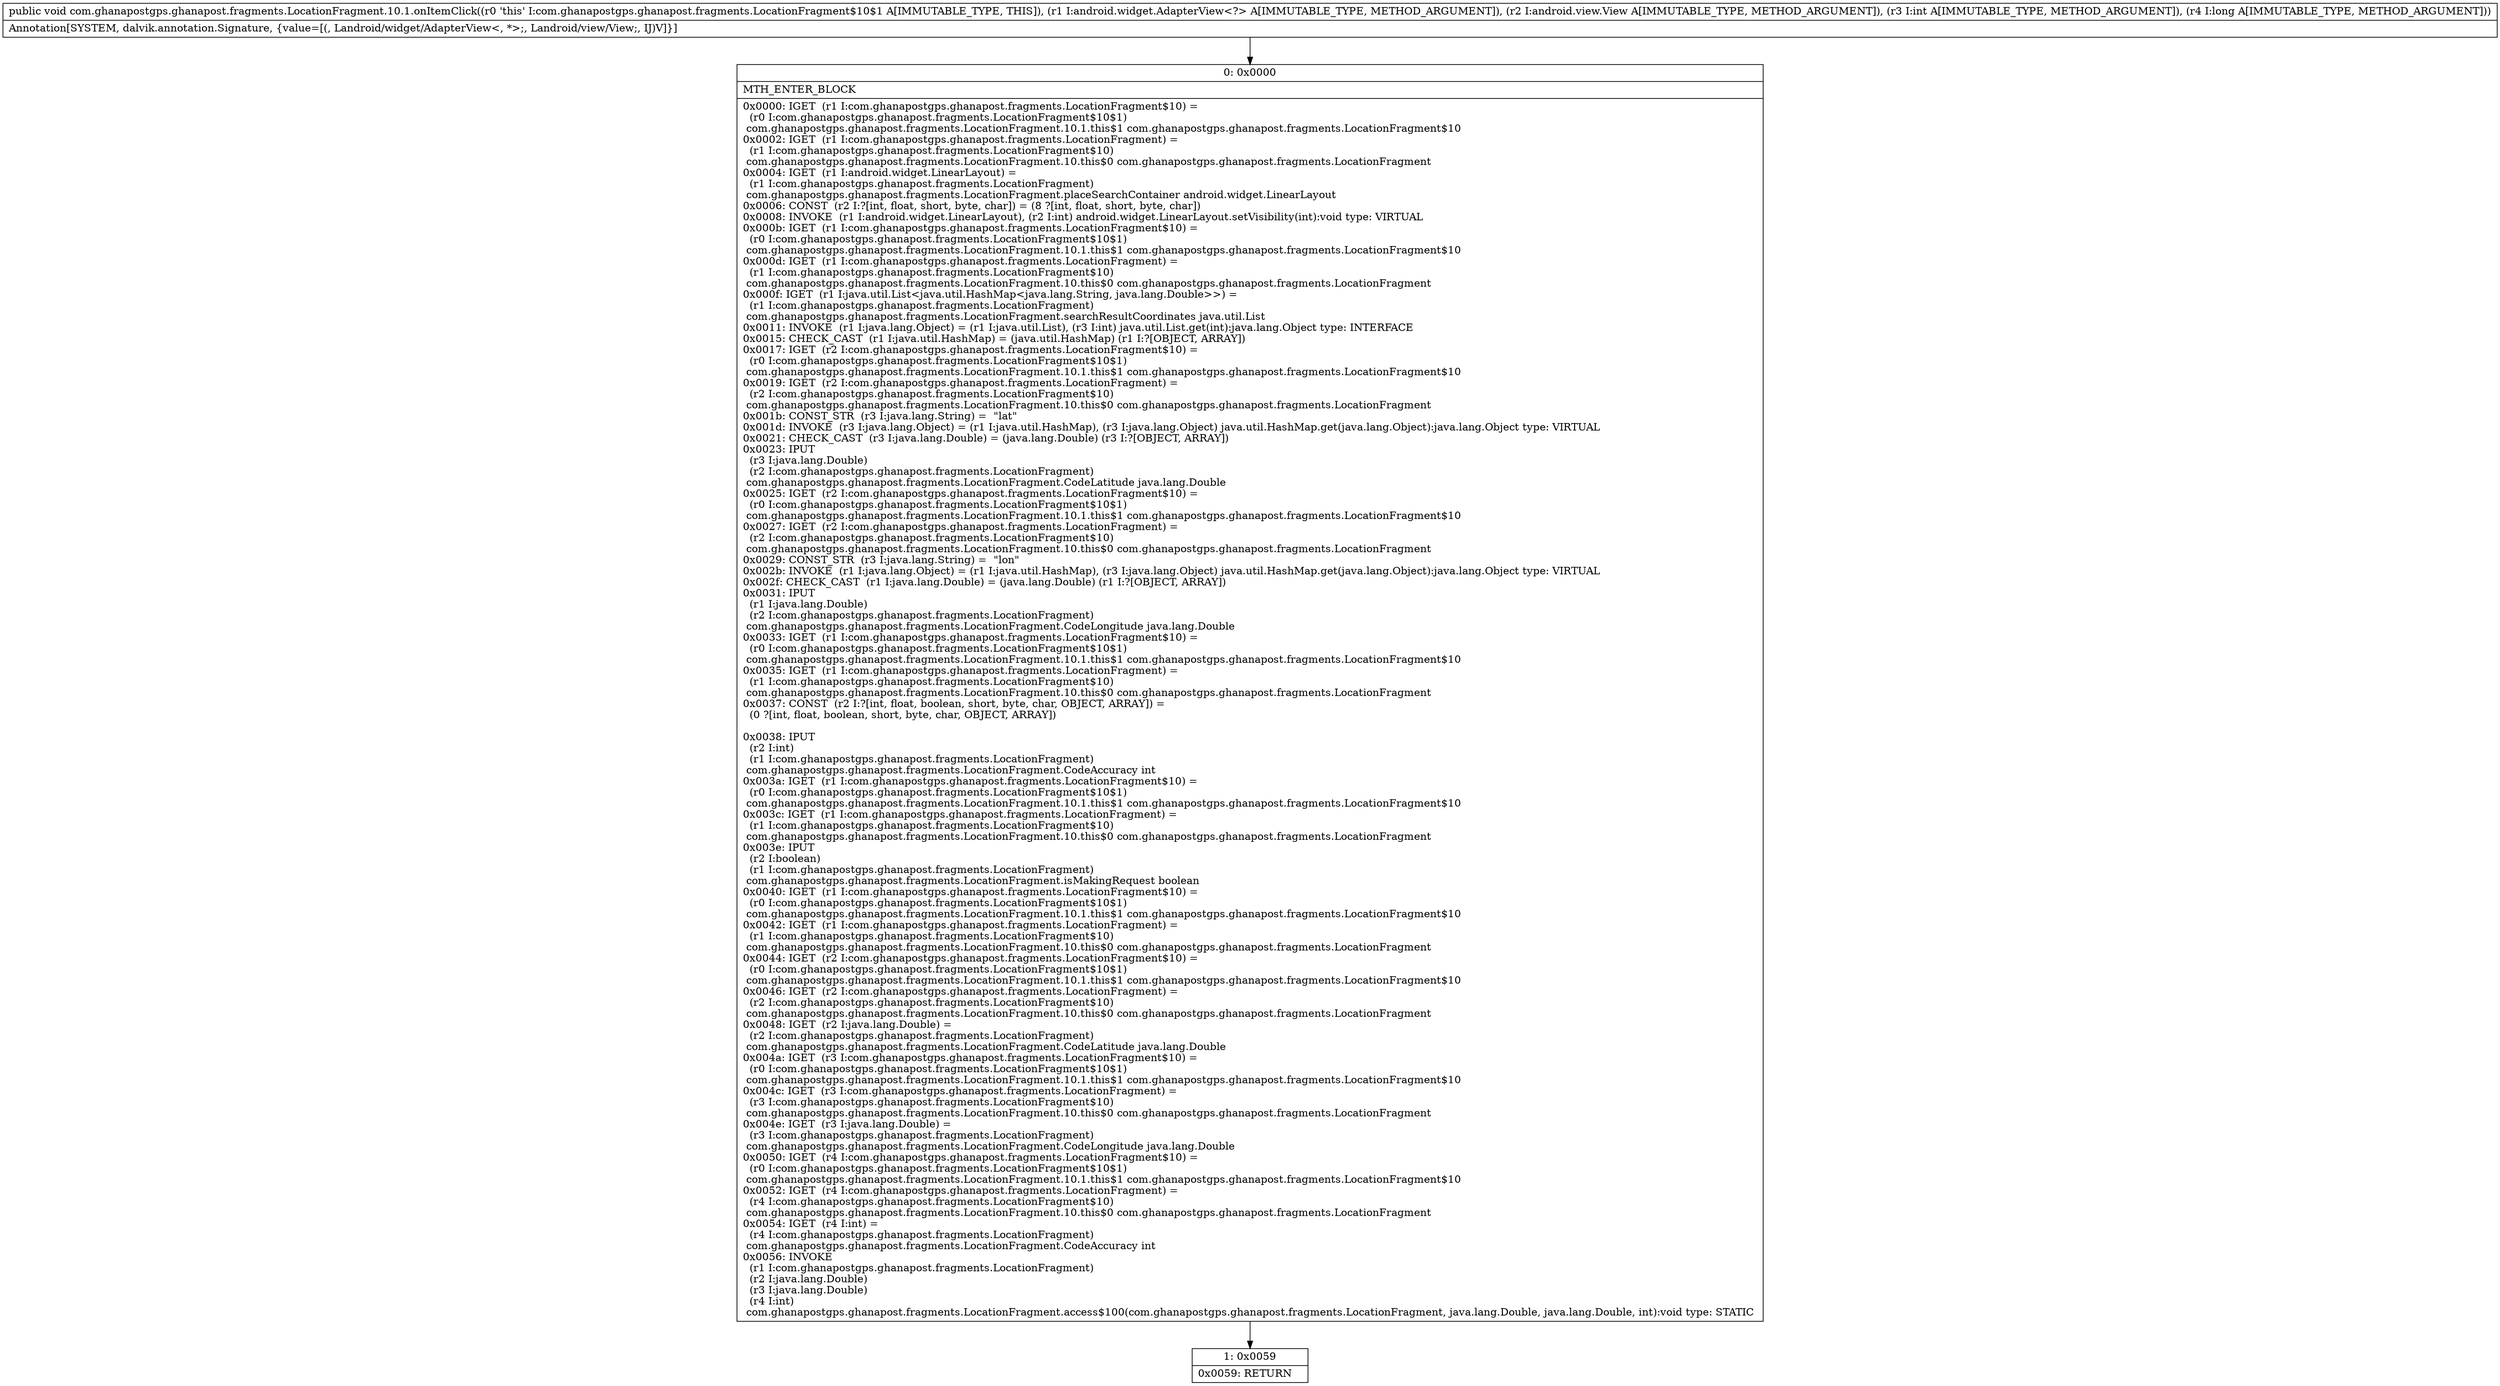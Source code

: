 digraph "CFG forcom.ghanapostgps.ghanapost.fragments.LocationFragment.10.1.onItemClick(Landroid\/widget\/AdapterView;Landroid\/view\/View;IJ)V" {
Node_0 [shape=record,label="{0\:\ 0x0000|MTH_ENTER_BLOCK\l|0x0000: IGET  (r1 I:com.ghanapostgps.ghanapost.fragments.LocationFragment$10) = \l  (r0 I:com.ghanapostgps.ghanapost.fragments.LocationFragment$10$1)\l com.ghanapostgps.ghanapost.fragments.LocationFragment.10.1.this$1 com.ghanapostgps.ghanapost.fragments.LocationFragment$10 \l0x0002: IGET  (r1 I:com.ghanapostgps.ghanapost.fragments.LocationFragment) = \l  (r1 I:com.ghanapostgps.ghanapost.fragments.LocationFragment$10)\l com.ghanapostgps.ghanapost.fragments.LocationFragment.10.this$0 com.ghanapostgps.ghanapost.fragments.LocationFragment \l0x0004: IGET  (r1 I:android.widget.LinearLayout) = \l  (r1 I:com.ghanapostgps.ghanapost.fragments.LocationFragment)\l com.ghanapostgps.ghanapost.fragments.LocationFragment.placeSearchContainer android.widget.LinearLayout \l0x0006: CONST  (r2 I:?[int, float, short, byte, char]) = (8 ?[int, float, short, byte, char]) \l0x0008: INVOKE  (r1 I:android.widget.LinearLayout), (r2 I:int) android.widget.LinearLayout.setVisibility(int):void type: VIRTUAL \l0x000b: IGET  (r1 I:com.ghanapostgps.ghanapost.fragments.LocationFragment$10) = \l  (r0 I:com.ghanapostgps.ghanapost.fragments.LocationFragment$10$1)\l com.ghanapostgps.ghanapost.fragments.LocationFragment.10.1.this$1 com.ghanapostgps.ghanapost.fragments.LocationFragment$10 \l0x000d: IGET  (r1 I:com.ghanapostgps.ghanapost.fragments.LocationFragment) = \l  (r1 I:com.ghanapostgps.ghanapost.fragments.LocationFragment$10)\l com.ghanapostgps.ghanapost.fragments.LocationFragment.10.this$0 com.ghanapostgps.ghanapost.fragments.LocationFragment \l0x000f: IGET  (r1 I:java.util.List\<java.util.HashMap\<java.lang.String, java.lang.Double\>\>) = \l  (r1 I:com.ghanapostgps.ghanapost.fragments.LocationFragment)\l com.ghanapostgps.ghanapost.fragments.LocationFragment.searchResultCoordinates java.util.List \l0x0011: INVOKE  (r1 I:java.lang.Object) = (r1 I:java.util.List), (r3 I:int) java.util.List.get(int):java.lang.Object type: INTERFACE \l0x0015: CHECK_CAST  (r1 I:java.util.HashMap) = (java.util.HashMap) (r1 I:?[OBJECT, ARRAY]) \l0x0017: IGET  (r2 I:com.ghanapostgps.ghanapost.fragments.LocationFragment$10) = \l  (r0 I:com.ghanapostgps.ghanapost.fragments.LocationFragment$10$1)\l com.ghanapostgps.ghanapost.fragments.LocationFragment.10.1.this$1 com.ghanapostgps.ghanapost.fragments.LocationFragment$10 \l0x0019: IGET  (r2 I:com.ghanapostgps.ghanapost.fragments.LocationFragment) = \l  (r2 I:com.ghanapostgps.ghanapost.fragments.LocationFragment$10)\l com.ghanapostgps.ghanapost.fragments.LocationFragment.10.this$0 com.ghanapostgps.ghanapost.fragments.LocationFragment \l0x001b: CONST_STR  (r3 I:java.lang.String) =  \"lat\" \l0x001d: INVOKE  (r3 I:java.lang.Object) = (r1 I:java.util.HashMap), (r3 I:java.lang.Object) java.util.HashMap.get(java.lang.Object):java.lang.Object type: VIRTUAL \l0x0021: CHECK_CAST  (r3 I:java.lang.Double) = (java.lang.Double) (r3 I:?[OBJECT, ARRAY]) \l0x0023: IPUT  \l  (r3 I:java.lang.Double)\l  (r2 I:com.ghanapostgps.ghanapost.fragments.LocationFragment)\l com.ghanapostgps.ghanapost.fragments.LocationFragment.CodeLatitude java.lang.Double \l0x0025: IGET  (r2 I:com.ghanapostgps.ghanapost.fragments.LocationFragment$10) = \l  (r0 I:com.ghanapostgps.ghanapost.fragments.LocationFragment$10$1)\l com.ghanapostgps.ghanapost.fragments.LocationFragment.10.1.this$1 com.ghanapostgps.ghanapost.fragments.LocationFragment$10 \l0x0027: IGET  (r2 I:com.ghanapostgps.ghanapost.fragments.LocationFragment) = \l  (r2 I:com.ghanapostgps.ghanapost.fragments.LocationFragment$10)\l com.ghanapostgps.ghanapost.fragments.LocationFragment.10.this$0 com.ghanapostgps.ghanapost.fragments.LocationFragment \l0x0029: CONST_STR  (r3 I:java.lang.String) =  \"lon\" \l0x002b: INVOKE  (r1 I:java.lang.Object) = (r1 I:java.util.HashMap), (r3 I:java.lang.Object) java.util.HashMap.get(java.lang.Object):java.lang.Object type: VIRTUAL \l0x002f: CHECK_CAST  (r1 I:java.lang.Double) = (java.lang.Double) (r1 I:?[OBJECT, ARRAY]) \l0x0031: IPUT  \l  (r1 I:java.lang.Double)\l  (r2 I:com.ghanapostgps.ghanapost.fragments.LocationFragment)\l com.ghanapostgps.ghanapost.fragments.LocationFragment.CodeLongitude java.lang.Double \l0x0033: IGET  (r1 I:com.ghanapostgps.ghanapost.fragments.LocationFragment$10) = \l  (r0 I:com.ghanapostgps.ghanapost.fragments.LocationFragment$10$1)\l com.ghanapostgps.ghanapost.fragments.LocationFragment.10.1.this$1 com.ghanapostgps.ghanapost.fragments.LocationFragment$10 \l0x0035: IGET  (r1 I:com.ghanapostgps.ghanapost.fragments.LocationFragment) = \l  (r1 I:com.ghanapostgps.ghanapost.fragments.LocationFragment$10)\l com.ghanapostgps.ghanapost.fragments.LocationFragment.10.this$0 com.ghanapostgps.ghanapost.fragments.LocationFragment \l0x0037: CONST  (r2 I:?[int, float, boolean, short, byte, char, OBJECT, ARRAY]) = \l  (0 ?[int, float, boolean, short, byte, char, OBJECT, ARRAY])\l \l0x0038: IPUT  \l  (r2 I:int)\l  (r1 I:com.ghanapostgps.ghanapost.fragments.LocationFragment)\l com.ghanapostgps.ghanapost.fragments.LocationFragment.CodeAccuracy int \l0x003a: IGET  (r1 I:com.ghanapostgps.ghanapost.fragments.LocationFragment$10) = \l  (r0 I:com.ghanapostgps.ghanapost.fragments.LocationFragment$10$1)\l com.ghanapostgps.ghanapost.fragments.LocationFragment.10.1.this$1 com.ghanapostgps.ghanapost.fragments.LocationFragment$10 \l0x003c: IGET  (r1 I:com.ghanapostgps.ghanapost.fragments.LocationFragment) = \l  (r1 I:com.ghanapostgps.ghanapost.fragments.LocationFragment$10)\l com.ghanapostgps.ghanapost.fragments.LocationFragment.10.this$0 com.ghanapostgps.ghanapost.fragments.LocationFragment \l0x003e: IPUT  \l  (r2 I:boolean)\l  (r1 I:com.ghanapostgps.ghanapost.fragments.LocationFragment)\l com.ghanapostgps.ghanapost.fragments.LocationFragment.isMakingRequest boolean \l0x0040: IGET  (r1 I:com.ghanapostgps.ghanapost.fragments.LocationFragment$10) = \l  (r0 I:com.ghanapostgps.ghanapost.fragments.LocationFragment$10$1)\l com.ghanapostgps.ghanapost.fragments.LocationFragment.10.1.this$1 com.ghanapostgps.ghanapost.fragments.LocationFragment$10 \l0x0042: IGET  (r1 I:com.ghanapostgps.ghanapost.fragments.LocationFragment) = \l  (r1 I:com.ghanapostgps.ghanapost.fragments.LocationFragment$10)\l com.ghanapostgps.ghanapost.fragments.LocationFragment.10.this$0 com.ghanapostgps.ghanapost.fragments.LocationFragment \l0x0044: IGET  (r2 I:com.ghanapostgps.ghanapost.fragments.LocationFragment$10) = \l  (r0 I:com.ghanapostgps.ghanapost.fragments.LocationFragment$10$1)\l com.ghanapostgps.ghanapost.fragments.LocationFragment.10.1.this$1 com.ghanapostgps.ghanapost.fragments.LocationFragment$10 \l0x0046: IGET  (r2 I:com.ghanapostgps.ghanapost.fragments.LocationFragment) = \l  (r2 I:com.ghanapostgps.ghanapost.fragments.LocationFragment$10)\l com.ghanapostgps.ghanapost.fragments.LocationFragment.10.this$0 com.ghanapostgps.ghanapost.fragments.LocationFragment \l0x0048: IGET  (r2 I:java.lang.Double) = \l  (r2 I:com.ghanapostgps.ghanapost.fragments.LocationFragment)\l com.ghanapostgps.ghanapost.fragments.LocationFragment.CodeLatitude java.lang.Double \l0x004a: IGET  (r3 I:com.ghanapostgps.ghanapost.fragments.LocationFragment$10) = \l  (r0 I:com.ghanapostgps.ghanapost.fragments.LocationFragment$10$1)\l com.ghanapostgps.ghanapost.fragments.LocationFragment.10.1.this$1 com.ghanapostgps.ghanapost.fragments.LocationFragment$10 \l0x004c: IGET  (r3 I:com.ghanapostgps.ghanapost.fragments.LocationFragment) = \l  (r3 I:com.ghanapostgps.ghanapost.fragments.LocationFragment$10)\l com.ghanapostgps.ghanapost.fragments.LocationFragment.10.this$0 com.ghanapostgps.ghanapost.fragments.LocationFragment \l0x004e: IGET  (r3 I:java.lang.Double) = \l  (r3 I:com.ghanapostgps.ghanapost.fragments.LocationFragment)\l com.ghanapostgps.ghanapost.fragments.LocationFragment.CodeLongitude java.lang.Double \l0x0050: IGET  (r4 I:com.ghanapostgps.ghanapost.fragments.LocationFragment$10) = \l  (r0 I:com.ghanapostgps.ghanapost.fragments.LocationFragment$10$1)\l com.ghanapostgps.ghanapost.fragments.LocationFragment.10.1.this$1 com.ghanapostgps.ghanapost.fragments.LocationFragment$10 \l0x0052: IGET  (r4 I:com.ghanapostgps.ghanapost.fragments.LocationFragment) = \l  (r4 I:com.ghanapostgps.ghanapost.fragments.LocationFragment$10)\l com.ghanapostgps.ghanapost.fragments.LocationFragment.10.this$0 com.ghanapostgps.ghanapost.fragments.LocationFragment \l0x0054: IGET  (r4 I:int) = \l  (r4 I:com.ghanapostgps.ghanapost.fragments.LocationFragment)\l com.ghanapostgps.ghanapost.fragments.LocationFragment.CodeAccuracy int \l0x0056: INVOKE  \l  (r1 I:com.ghanapostgps.ghanapost.fragments.LocationFragment)\l  (r2 I:java.lang.Double)\l  (r3 I:java.lang.Double)\l  (r4 I:int)\l com.ghanapostgps.ghanapost.fragments.LocationFragment.access$100(com.ghanapostgps.ghanapost.fragments.LocationFragment, java.lang.Double, java.lang.Double, int):void type: STATIC \l}"];
Node_1 [shape=record,label="{1\:\ 0x0059|0x0059: RETURN   \l}"];
MethodNode[shape=record,label="{public void com.ghanapostgps.ghanapost.fragments.LocationFragment.10.1.onItemClick((r0 'this' I:com.ghanapostgps.ghanapost.fragments.LocationFragment$10$1 A[IMMUTABLE_TYPE, THIS]), (r1 I:android.widget.AdapterView\<?\> A[IMMUTABLE_TYPE, METHOD_ARGUMENT]), (r2 I:android.view.View A[IMMUTABLE_TYPE, METHOD_ARGUMENT]), (r3 I:int A[IMMUTABLE_TYPE, METHOD_ARGUMENT]), (r4 I:long A[IMMUTABLE_TYPE, METHOD_ARGUMENT]))  | Annotation[SYSTEM, dalvik.annotation.Signature, \{value=[(, Landroid\/widget\/AdapterView\<, *\>;, Landroid\/view\/View;, IJ)V]\}]\l}"];
MethodNode -> Node_0;
Node_0 -> Node_1;
}

